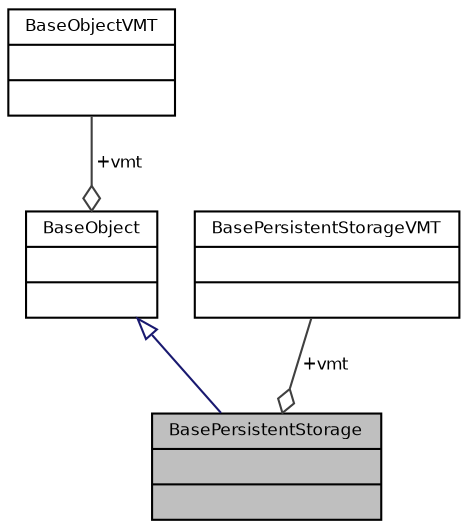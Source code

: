 digraph "BasePersistentStorage"
{
  bgcolor="transparent";
  edge [fontname="Helvetica",fontsize="8",labelfontname="Helvetica",labelfontsize="8"];
  node [fontname="Helvetica",fontsize="8",shape=record];
  Node2 [label="{BasePersistentStorage\n||}",height=0.2,width=0.4,color="black", fillcolor="grey75", style="filled", fontcolor="black"];
  Node3 -> Node2 [dir="back",color="midnightblue",fontsize="8",style="solid",arrowtail="onormal",fontname="Helvetica"];
  Node3 [label="{BaseObject\n||}",height=0.2,width=0.4,color="black",URL="$struct_base_object.html",tooltip="Base object class. "];
  Node4 -> Node3 [color="grey25",fontsize="8",style="solid",label=" +vmt" ,arrowhead="odiamond",fontname="Helvetica"];
  Node4 [label="{BaseObjectVMT\n||}",height=0.2,width=0.4,color="black",URL="$struct_base_object_v_m_t.html",tooltip="BaseObject virtual methods table. "];
  Node5 -> Node2 [color="grey25",fontsize="8",style="solid",label=" +vmt" ,arrowhead="odiamond",fontname="Helvetica"];
  Node5 [label="{BasePersistentStorageVMT\n||}",height=0.2,width=0.4,color="black",URL="$struct_base_persistent_storage_v_m_t.html",tooltip="BasePersistentStorage virtual methods table. "];
}
